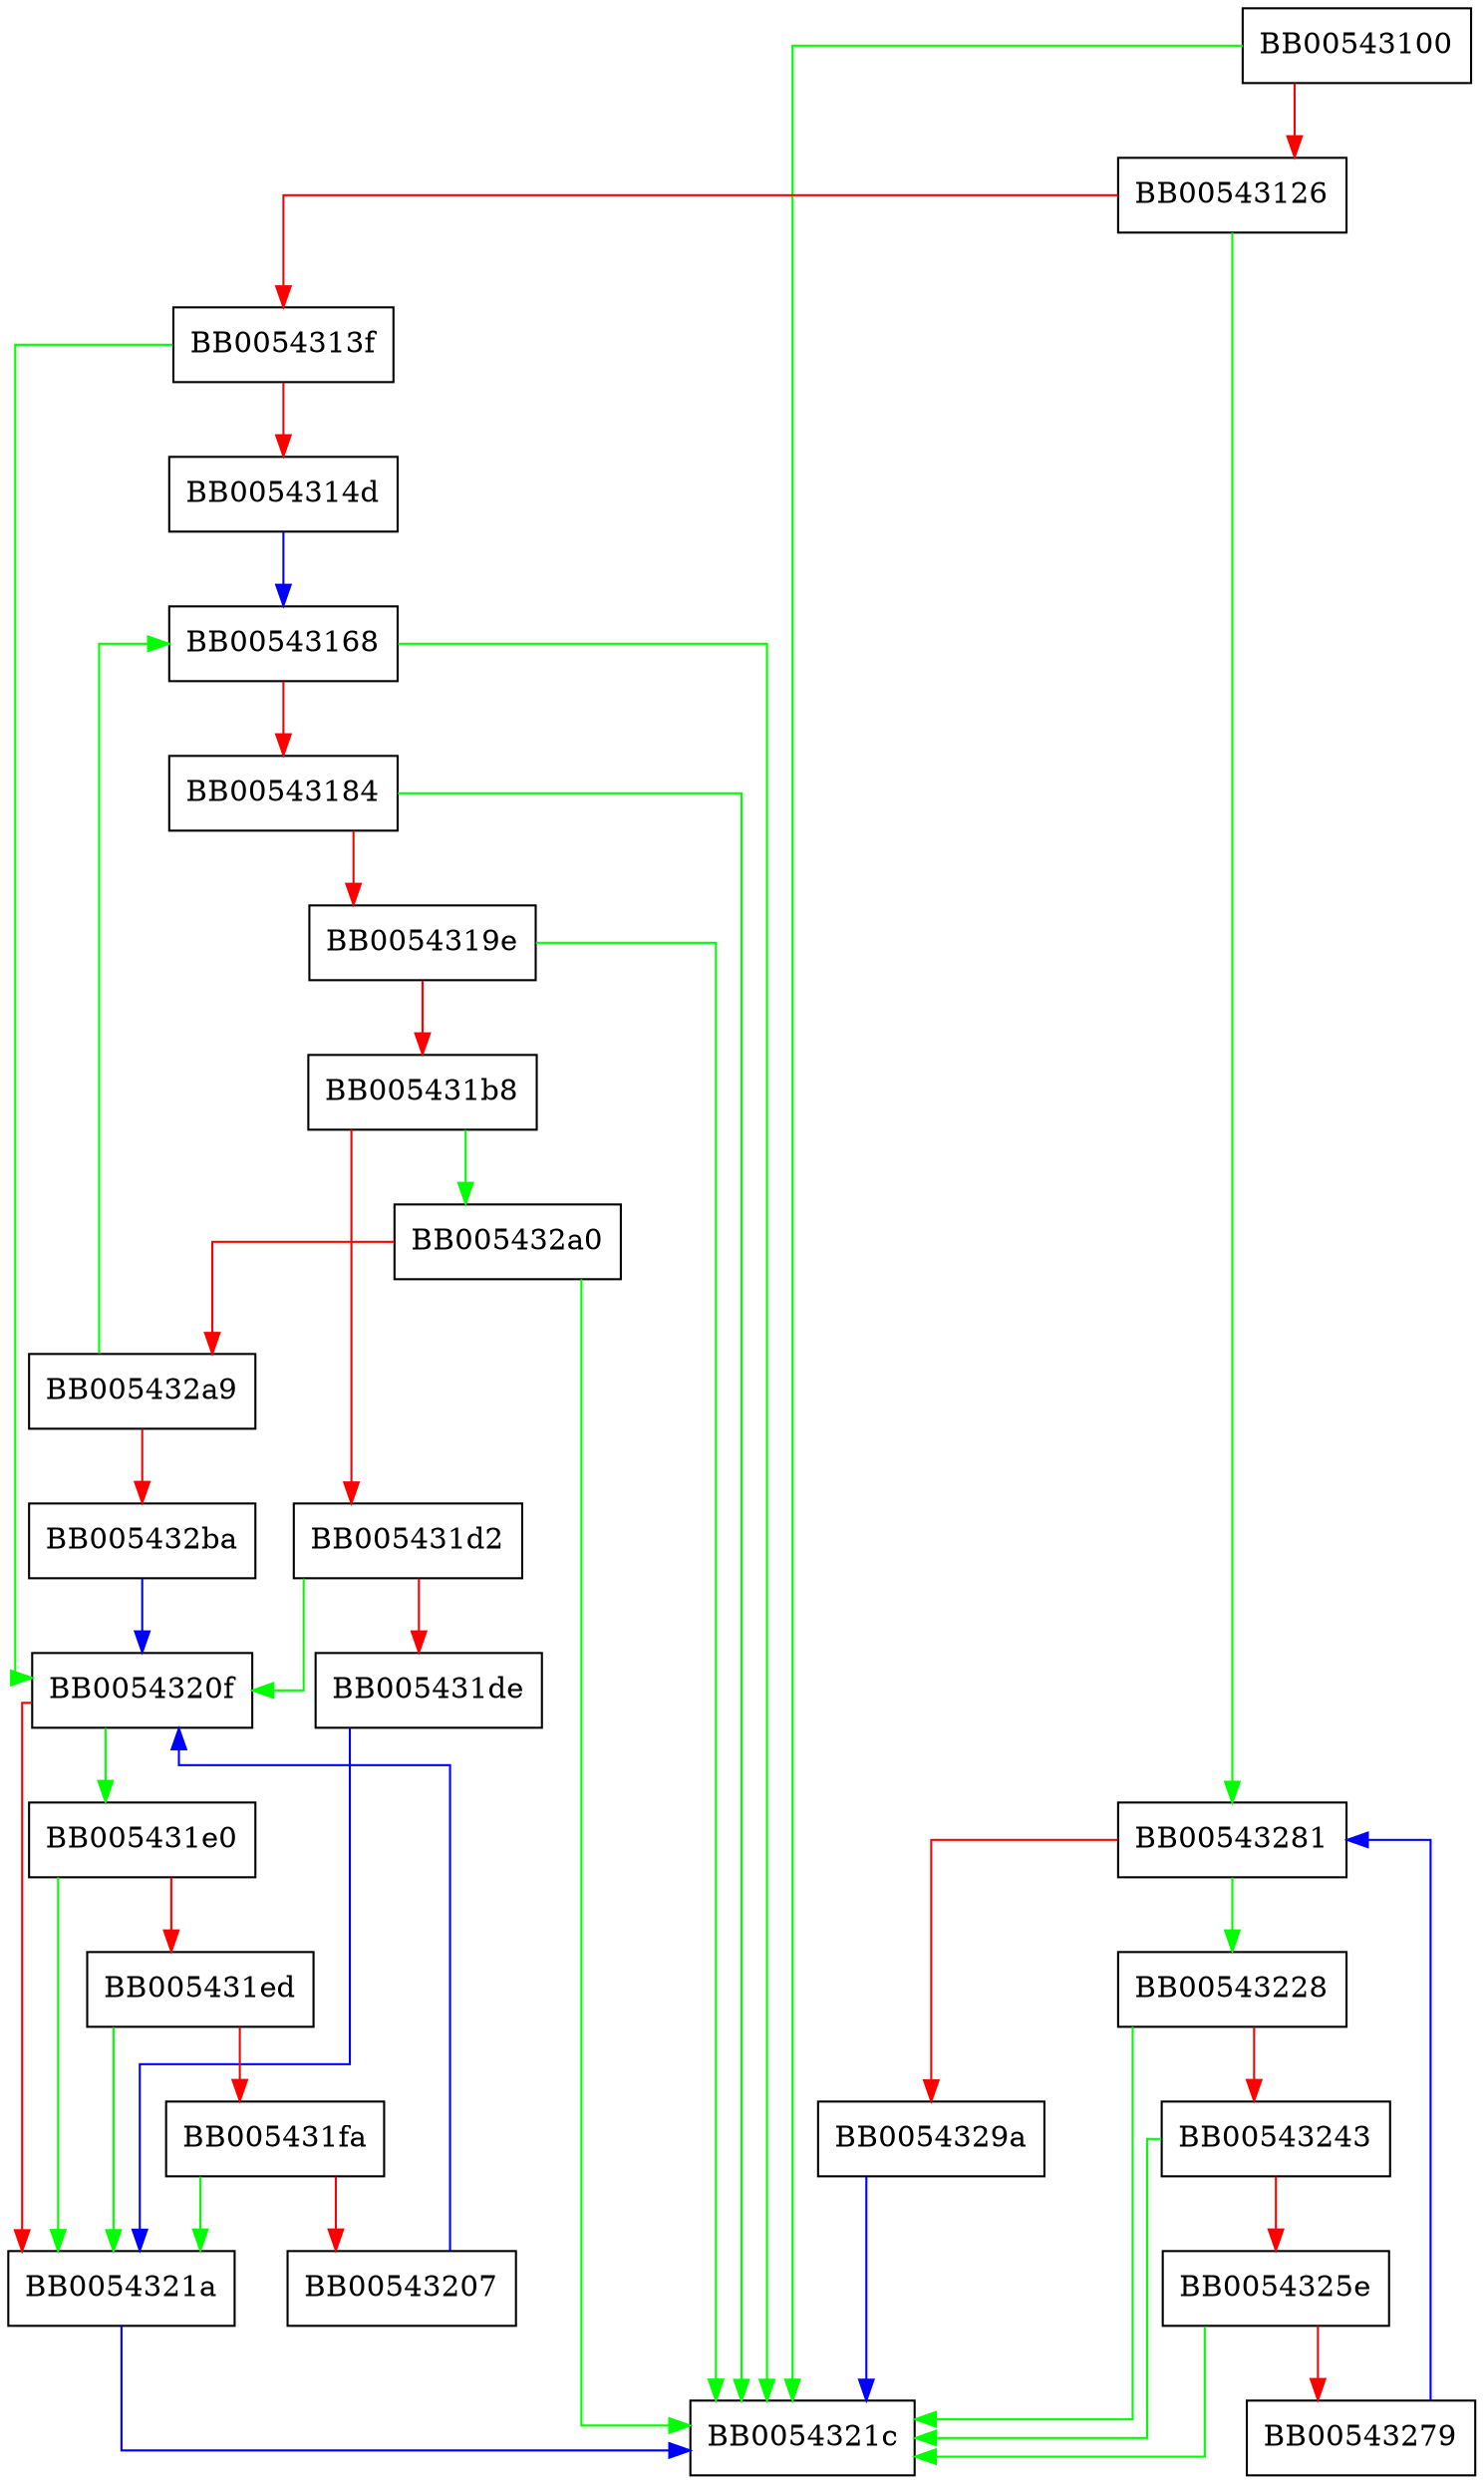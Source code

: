 digraph bn_sub_part_words {
  node [shape="box"];
  graph [splines=ortho];
  BB00543100 -> BB0054321c [color="green"];
  BB00543100 -> BB00543126 [color="red"];
  BB00543126 -> BB00543281 [color="green"];
  BB00543126 -> BB0054313f [color="red"];
  BB0054313f -> BB0054320f [color="green"];
  BB0054313f -> BB0054314d [color="red"];
  BB0054314d -> BB00543168 [color="blue"];
  BB00543168 -> BB0054321c [color="green"];
  BB00543168 -> BB00543184 [color="red"];
  BB00543184 -> BB0054321c [color="green"];
  BB00543184 -> BB0054319e [color="red"];
  BB0054319e -> BB0054321c [color="green"];
  BB0054319e -> BB005431b8 [color="red"];
  BB005431b8 -> BB005432a0 [color="green"];
  BB005431b8 -> BB005431d2 [color="red"];
  BB005431d2 -> BB0054320f [color="green"];
  BB005431d2 -> BB005431de [color="red"];
  BB005431de -> BB0054321a [color="blue"];
  BB005431e0 -> BB0054321a [color="green"];
  BB005431e0 -> BB005431ed [color="red"];
  BB005431ed -> BB0054321a [color="green"];
  BB005431ed -> BB005431fa [color="red"];
  BB005431fa -> BB0054321a [color="green"];
  BB005431fa -> BB00543207 [color="red"];
  BB00543207 -> BB0054320f [color="blue"];
  BB0054320f -> BB005431e0 [color="green"];
  BB0054320f -> BB0054321a [color="red"];
  BB0054321a -> BB0054321c [color="blue"];
  BB00543228 -> BB0054321c [color="green"];
  BB00543228 -> BB00543243 [color="red"];
  BB00543243 -> BB0054321c [color="green"];
  BB00543243 -> BB0054325e [color="red"];
  BB0054325e -> BB0054321c [color="green"];
  BB0054325e -> BB00543279 [color="red"];
  BB00543279 -> BB00543281 [color="blue"];
  BB00543281 -> BB00543228 [color="green"];
  BB00543281 -> BB0054329a [color="red"];
  BB0054329a -> BB0054321c [color="blue"];
  BB005432a0 -> BB0054321c [color="green"];
  BB005432a0 -> BB005432a9 [color="red"];
  BB005432a9 -> BB00543168 [color="green"];
  BB005432a9 -> BB005432ba [color="red"];
  BB005432ba -> BB0054320f [color="blue"];
}